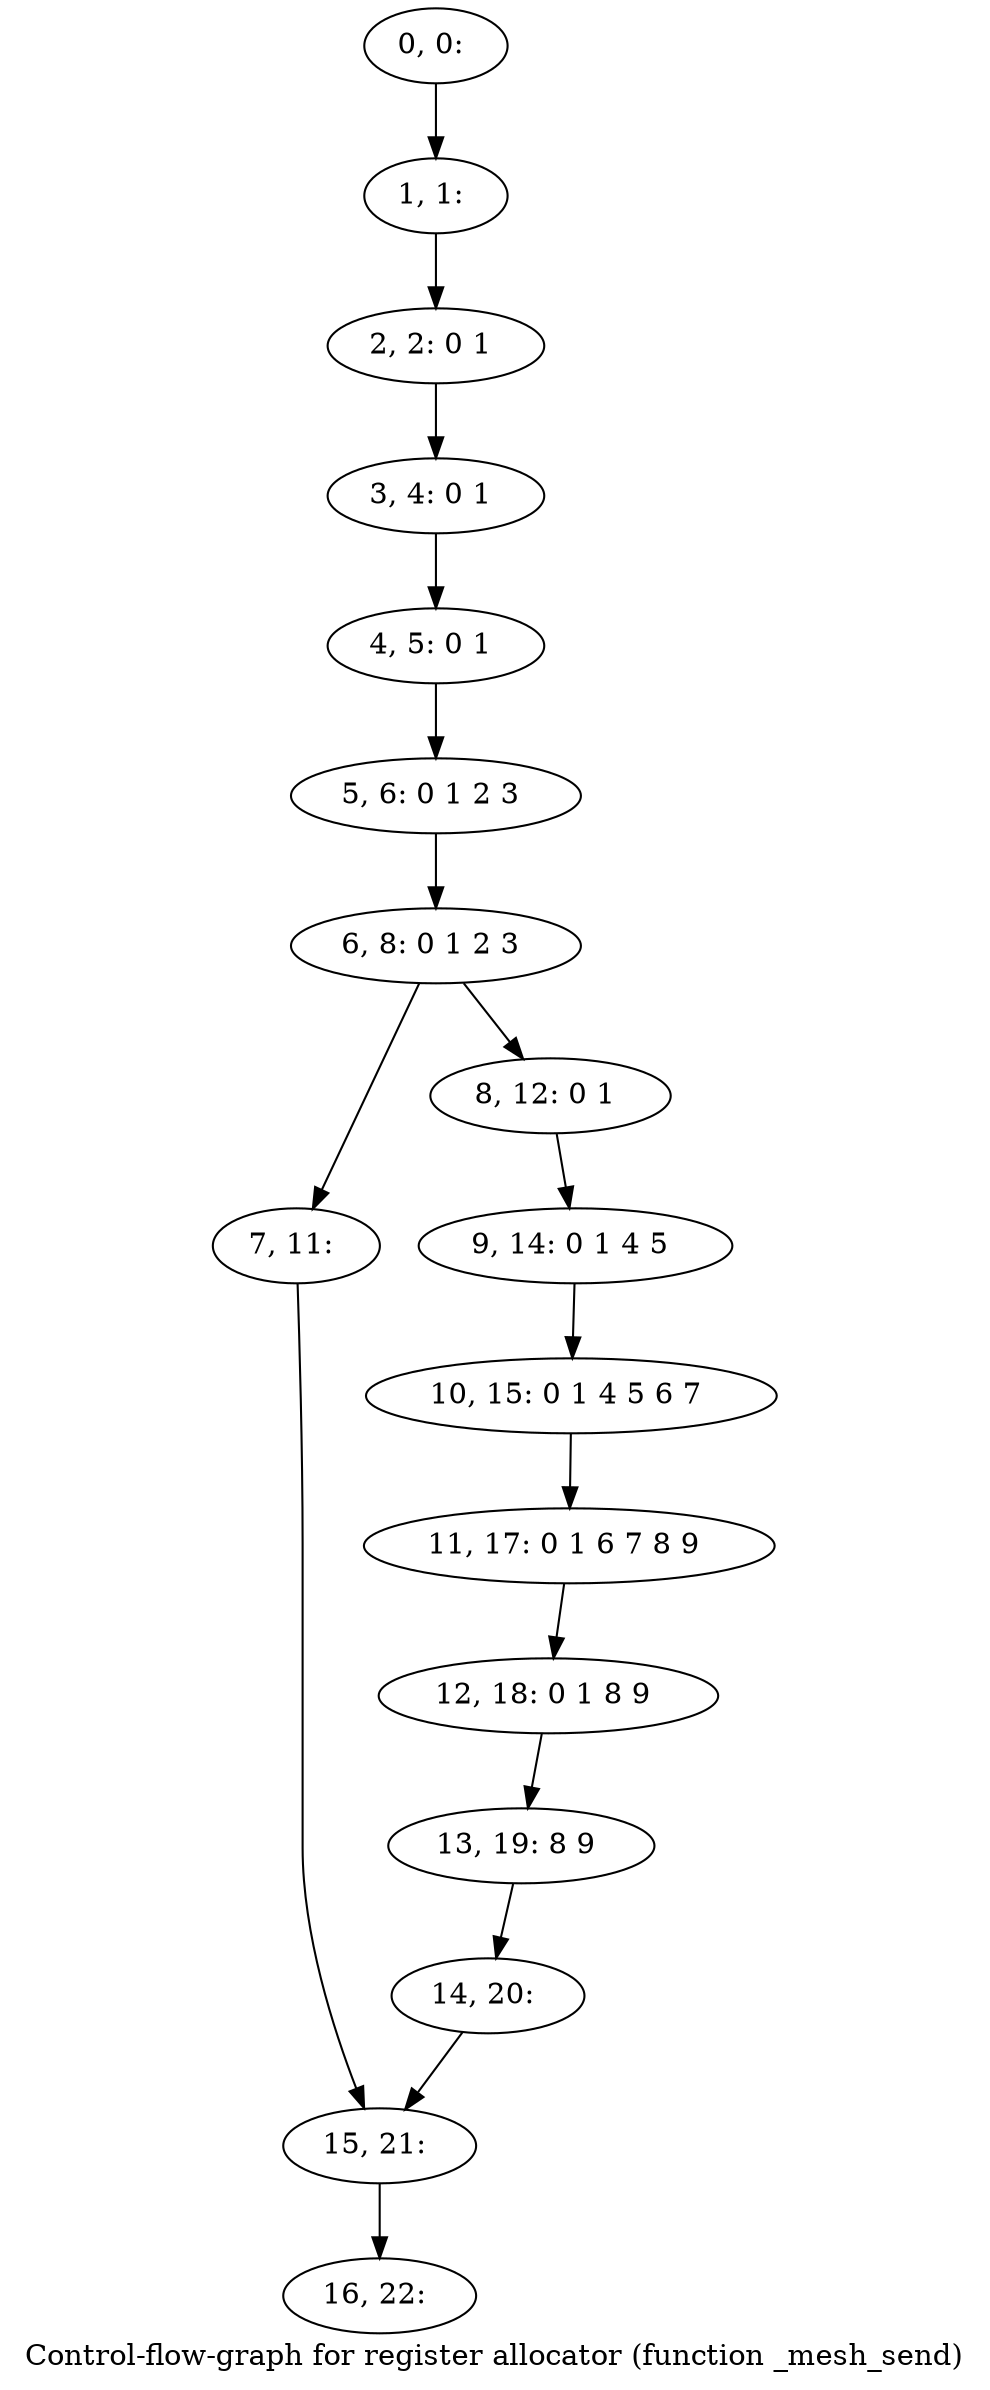 digraph G {
graph [label="Control-flow-graph for register allocator (function _mesh_send)"]
0[label="0, 0: "];
1[label="1, 1: "];
2[label="2, 2: 0 1 "];
3[label="3, 4: 0 1 "];
4[label="4, 5: 0 1 "];
5[label="5, 6: 0 1 2 3 "];
6[label="6, 8: 0 1 2 3 "];
7[label="7, 11: "];
8[label="8, 12: 0 1 "];
9[label="9, 14: 0 1 4 5 "];
10[label="10, 15: 0 1 4 5 6 7 "];
11[label="11, 17: 0 1 6 7 8 9 "];
12[label="12, 18: 0 1 8 9 "];
13[label="13, 19: 8 9 "];
14[label="14, 20: "];
15[label="15, 21: "];
16[label="16, 22: "];
0->1 ;
1->2 ;
2->3 ;
3->4 ;
4->5 ;
5->6 ;
6->7 ;
6->8 ;
7->15 ;
8->9 ;
9->10 ;
10->11 ;
11->12 ;
12->13 ;
13->14 ;
14->15 ;
15->16 ;
}

